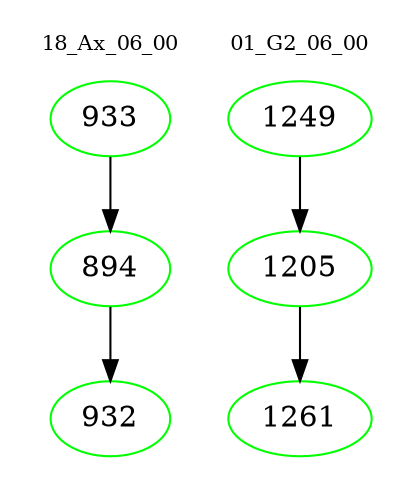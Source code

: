 digraph{
subgraph cluster_0 {
color = white
label = "18_Ax_06_00";
fontsize=10;
T0_933 [label="933", color="green"]
T0_933 -> T0_894 [color="black"]
T0_894 [label="894", color="green"]
T0_894 -> T0_932 [color="black"]
T0_932 [label="932", color="green"]
}
subgraph cluster_1 {
color = white
label = "01_G2_06_00";
fontsize=10;
T1_1249 [label="1249", color="green"]
T1_1249 -> T1_1205 [color="black"]
T1_1205 [label="1205", color="green"]
T1_1205 -> T1_1261 [color="black"]
T1_1261 [label="1261", color="green"]
}
}
